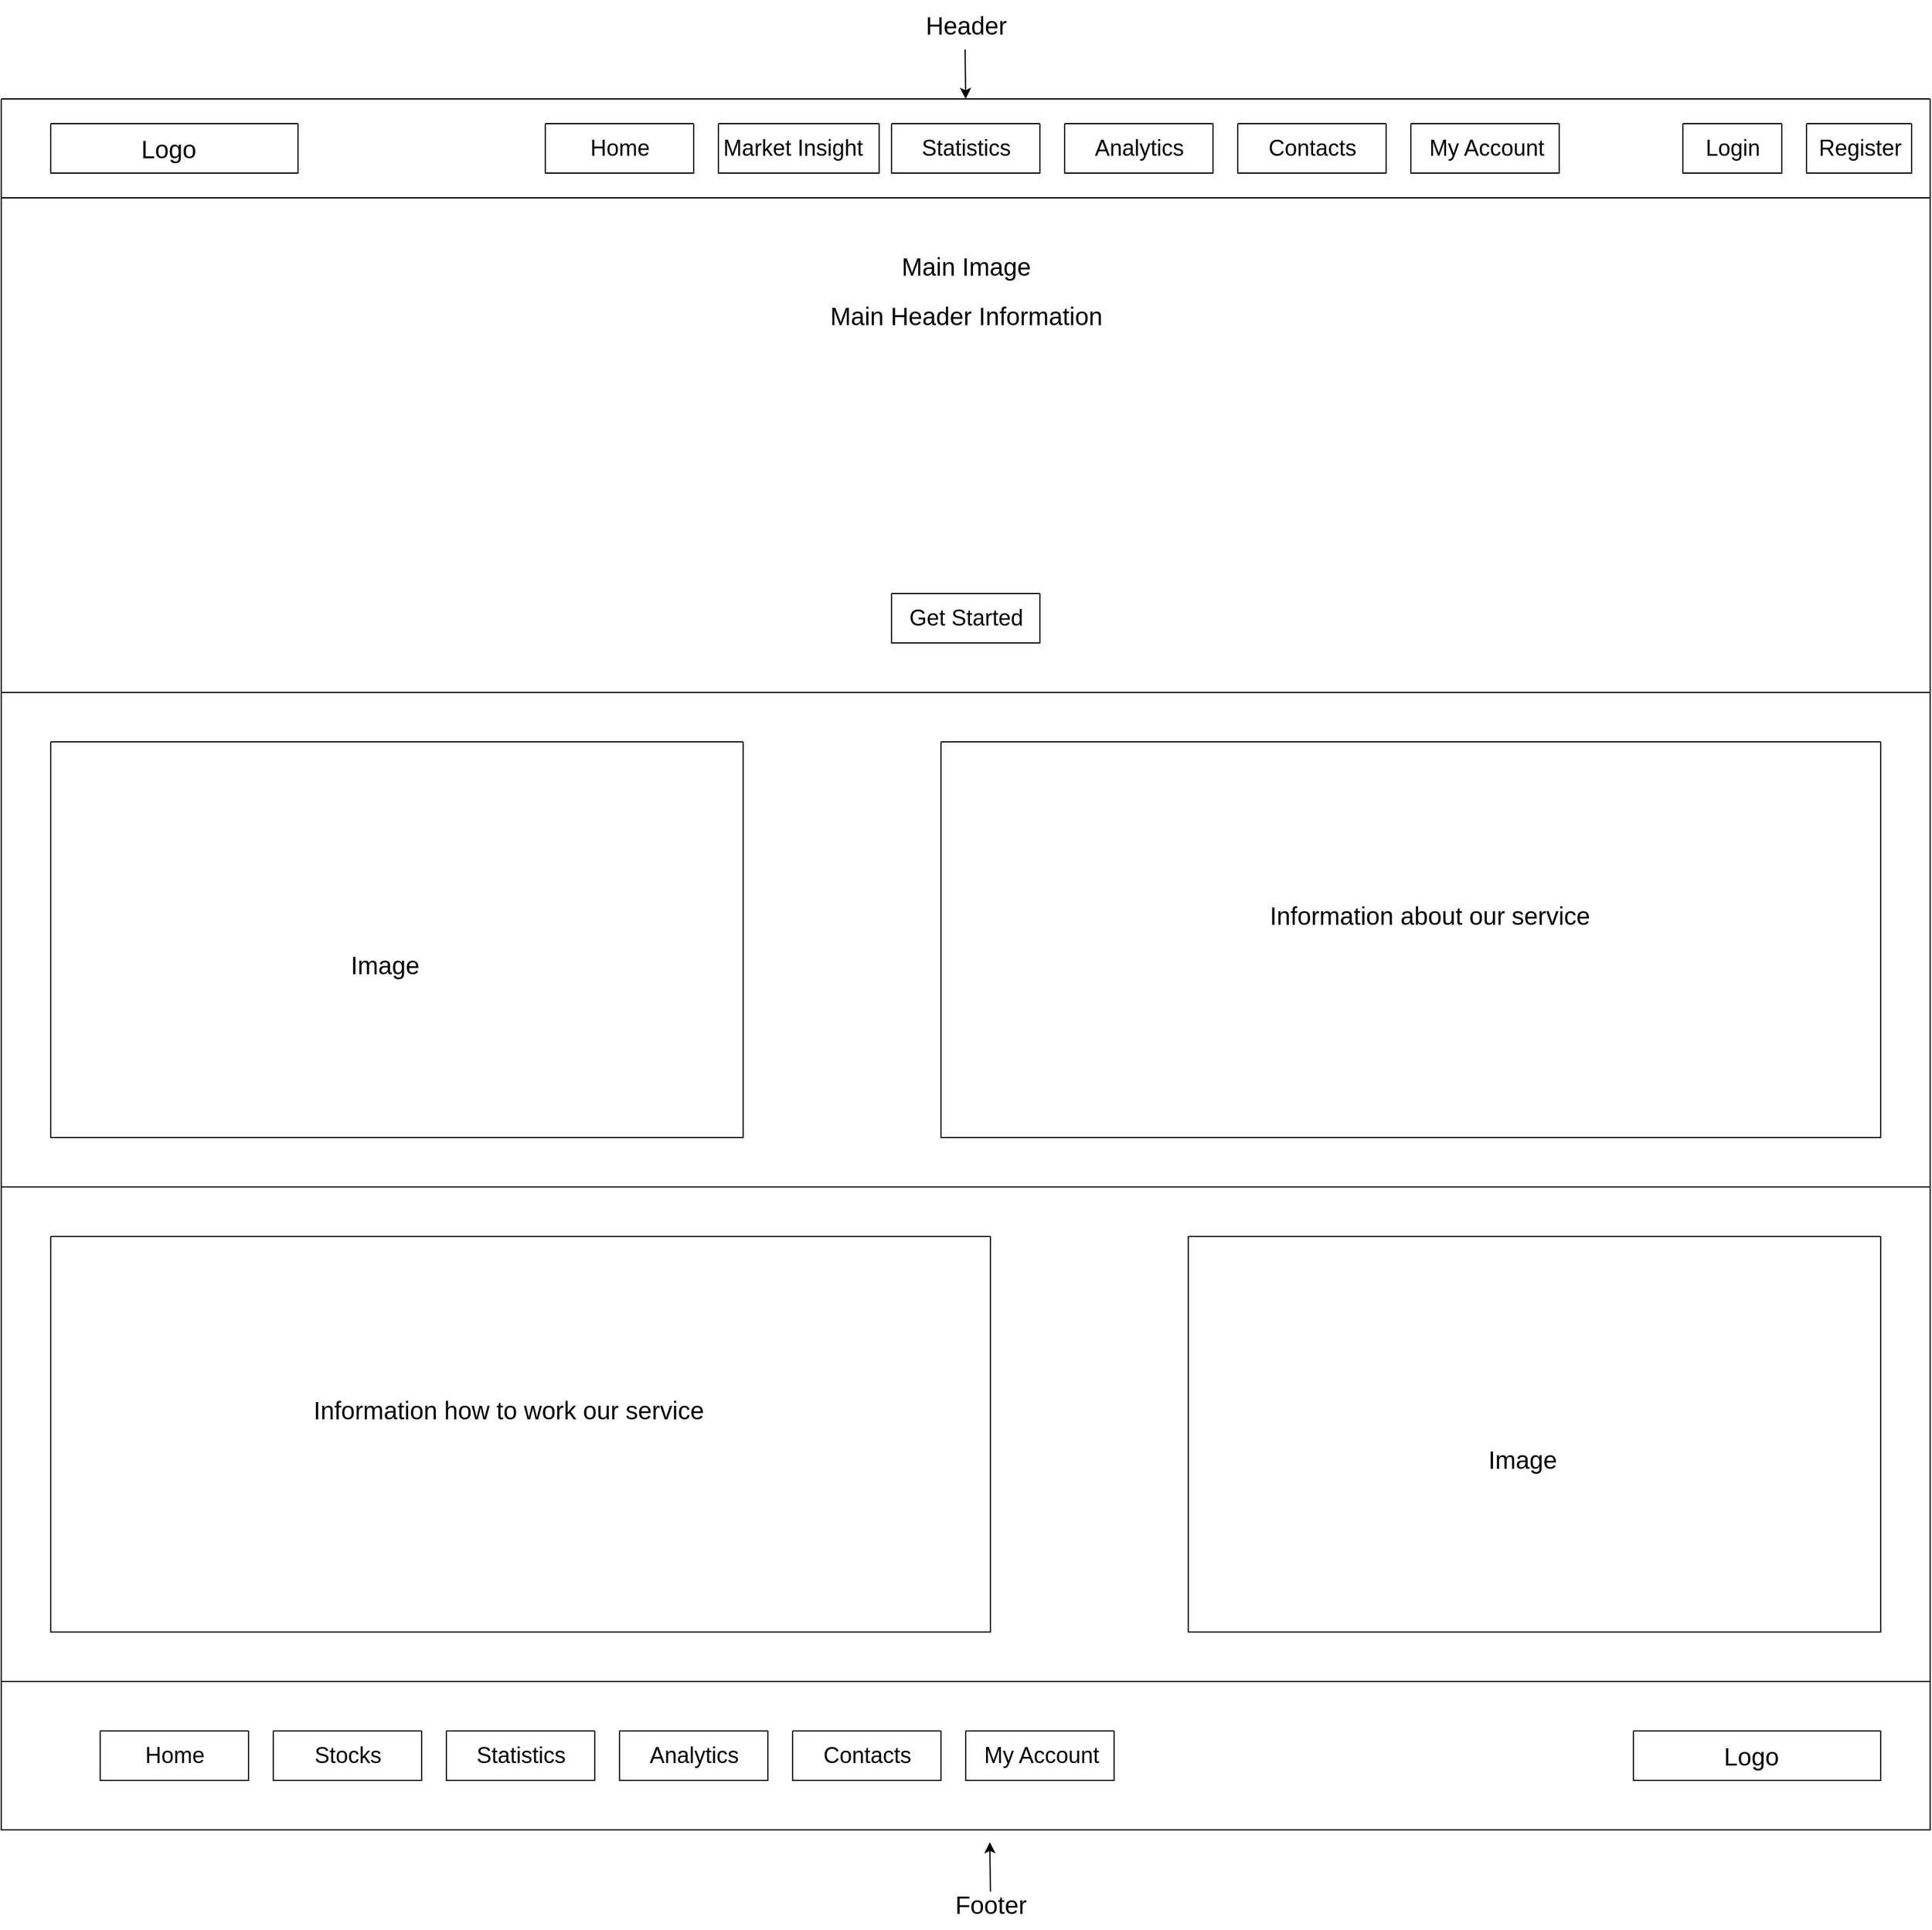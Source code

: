 <mxfile version="21.6.5" type="device">
  <diagram name="Страница — 1" id="psLl7jnTGUgsdHVbFT2P">
    <mxGraphModel dx="2060" dy="1182" grid="1" gridSize="10" guides="1" tooltips="1" connect="1" arrows="1" fold="1" page="1" pageScale="1" pageWidth="583" pageHeight="827" math="0" shadow="0">
      <root>
        <mxCell id="0" />
        <mxCell id="1" parent="0" />
        <mxCell id="FViThU8lUvuwxzcd67bD-4" value="" style="swimlane;startSize=0;labelBackgroundColor=none;" parent="1" vertex="1">
          <mxGeometry x="80" y="80" width="1560" height="80" as="geometry" />
        </mxCell>
        <mxCell id="FViThU8lUvuwxzcd67bD-5" value="" style="swimlane;startSize=0;labelBackgroundColor=none;" parent="FViThU8lUvuwxzcd67bD-4" vertex="1">
          <mxGeometry x="40" y="20" width="200" height="40" as="geometry">
            <mxRectangle x="40" y="20" width="50" height="40" as="alternateBounds" />
          </mxGeometry>
        </mxCell>
        <mxCell id="FViThU8lUvuwxzcd67bD-6" value="Logo" style="text;html=1;align=center;verticalAlign=middle;resizable=0;points=[];autosize=1;strokeColor=none;fillColor=none;fontSize=20;labelBackgroundColor=none;" parent="FViThU8lUvuwxzcd67bD-5" vertex="1">
          <mxGeometry x="60" width="70" height="40" as="geometry" />
        </mxCell>
        <mxCell id="FViThU8lUvuwxzcd67bD-14" value="" style="swimlane;startSize=0;labelBackgroundColor=none;" parent="FViThU8lUvuwxzcd67bD-4" vertex="1">
          <mxGeometry x="1460" y="20" width="85" height="40" as="geometry" />
        </mxCell>
        <mxCell id="FViThU8lUvuwxzcd67bD-15" value="Register" style="text;html=1;align=center;verticalAlign=middle;resizable=0;points=[];autosize=1;strokeColor=none;fillColor=none;fontSize=18;labelBackgroundColor=none;" parent="FViThU8lUvuwxzcd67bD-14" vertex="1">
          <mxGeometry x="-2.5" width="90" height="40" as="geometry" />
        </mxCell>
        <mxCell id="FViThU8lUvuwxzcd67bD-16" value="" style="swimlane;startSize=0;labelBackgroundColor=none;" parent="FViThU8lUvuwxzcd67bD-4" vertex="1">
          <mxGeometry x="1360" y="20" width="80" height="40" as="geometry" />
        </mxCell>
        <mxCell id="FViThU8lUvuwxzcd67bD-19" value="Login" style="text;html=1;align=center;verticalAlign=middle;resizable=0;points=[];autosize=1;strokeColor=none;fillColor=none;fontSize=18;labelBackgroundColor=none;" parent="FViThU8lUvuwxzcd67bD-16" vertex="1">
          <mxGeometry x="5" width="70" height="40" as="geometry" />
        </mxCell>
        <mxCell id="FViThU8lUvuwxzcd67bD-25" value="" style="swimlane;startSize=0;labelBackgroundColor=none;" parent="FViThU8lUvuwxzcd67bD-4" vertex="1">
          <mxGeometry x="440" y="20" width="120" height="40" as="geometry" />
        </mxCell>
        <mxCell id="FViThU8lUvuwxzcd67bD-26" value="Home" style="text;html=1;align=center;verticalAlign=middle;resizable=0;points=[];autosize=1;strokeColor=none;fillColor=none;fontSize=18;labelBackgroundColor=none;" parent="FViThU8lUvuwxzcd67bD-25" vertex="1">
          <mxGeometry x="25" width="70" height="40" as="geometry" />
        </mxCell>
        <mxCell id="FViThU8lUvuwxzcd67bD-27" value="" style="swimlane;startSize=0;labelBackgroundColor=none;" parent="FViThU8lUvuwxzcd67bD-4" vertex="1">
          <mxGeometry x="580" y="20" width="130" height="40" as="geometry" />
        </mxCell>
        <mxCell id="i47e4DrwkOqDe63r8cLk-1" value="&lt;font style=&quot;font-size: 18px;&quot;&gt;Market Insight&lt;/font&gt;" style="text;html=1;align=center;verticalAlign=middle;resizable=0;points=[];autosize=1;strokeColor=none;fillColor=none;" parent="FViThU8lUvuwxzcd67bD-27" vertex="1">
          <mxGeometry x="-10" width="140" height="40" as="geometry" />
        </mxCell>
        <mxCell id="FViThU8lUvuwxzcd67bD-28" value="" style="swimlane;startSize=0;labelBackgroundColor=none;" parent="FViThU8lUvuwxzcd67bD-4" vertex="1">
          <mxGeometry x="720" y="20" width="120" height="40" as="geometry" />
        </mxCell>
        <mxCell id="i47e4DrwkOqDe63r8cLk-2" value="&lt;font style=&quot;font-size: 18px;&quot;&gt;Statistics&lt;/font&gt;" style="text;html=1;align=center;verticalAlign=middle;resizable=0;points=[];autosize=1;strokeColor=none;fillColor=none;" parent="FViThU8lUvuwxzcd67bD-28" vertex="1">
          <mxGeometry x="10" width="100" height="40" as="geometry" />
        </mxCell>
        <mxCell id="FViThU8lUvuwxzcd67bD-29" value="" style="swimlane;startSize=0;labelBackgroundColor=none;" parent="FViThU8lUvuwxzcd67bD-4" vertex="1">
          <mxGeometry x="860" y="20" width="120" height="40" as="geometry" />
        </mxCell>
        <mxCell id="i47e4DrwkOqDe63r8cLk-3" value="&lt;font style=&quot;font-size: 18px;&quot;&gt;Analytics&lt;/font&gt;" style="text;html=1;align=center;verticalAlign=middle;resizable=0;points=[];autosize=1;strokeColor=none;fillColor=none;" parent="FViThU8lUvuwxzcd67bD-29" vertex="1">
          <mxGeometry x="10" width="100" height="40" as="geometry" />
        </mxCell>
        <mxCell id="FViThU8lUvuwxzcd67bD-30" value="" style="swimlane;startSize=0;labelBackgroundColor=none;" parent="FViThU8lUvuwxzcd67bD-4" vertex="1">
          <mxGeometry x="1000" y="20" width="120" height="40" as="geometry" />
        </mxCell>
        <mxCell id="FViThU8lUvuwxzcd67bD-31" value="Contacts" style="text;html=1;align=center;verticalAlign=middle;resizable=0;points=[];autosize=1;strokeColor=none;fillColor=none;fontSize=18;labelBackgroundColor=none;" parent="FViThU8lUvuwxzcd67bD-30" vertex="1">
          <mxGeometry x="15" width="90" height="40" as="geometry" />
        </mxCell>
        <mxCell id="FViThU8lUvuwxzcd67bD-52" value="" style="swimlane;startSize=0;labelBackgroundColor=none;" parent="FViThU8lUvuwxzcd67bD-4" vertex="1">
          <mxGeometry x="1140" y="20" width="120" height="40" as="geometry" />
        </mxCell>
        <mxCell id="FViThU8lUvuwxzcd67bD-53" value="&lt;font style=&quot;font-size: 18px;&quot;&gt;My Account&lt;/font&gt;" style="text;html=1;align=center;verticalAlign=middle;resizable=0;points=[];autosize=1;strokeColor=none;fillColor=none;labelBackgroundColor=none;" parent="FViThU8lUvuwxzcd67bD-52" vertex="1">
          <mxGeometry x="1" width="120" height="40" as="geometry" />
        </mxCell>
        <mxCell id="FViThU8lUvuwxzcd67bD-10" value="Header" style="text;html=1;align=center;verticalAlign=middle;resizable=0;points=[];autosize=1;strokeColor=none;fillColor=none;fontSize=20;labelBackgroundColor=none;" parent="1" vertex="1">
          <mxGeometry x="815" width="90" height="40" as="geometry" />
        </mxCell>
        <mxCell id="FViThU8lUvuwxzcd67bD-13" value="" style="endArrow=classic;html=1;rounded=0;labelBackgroundColor=none;fontColor=default;" parent="1" edge="1">
          <mxGeometry width="50" height="50" relative="1" as="geometry">
            <mxPoint x="859.5" y="40" as="sourcePoint" />
            <mxPoint x="860" y="80" as="targetPoint" />
          </mxGeometry>
        </mxCell>
        <mxCell id="FViThU8lUvuwxzcd67bD-32" value="" style="swimlane;startSize=0;labelBackgroundColor=none;" parent="1" vertex="1">
          <mxGeometry x="80" y="160" width="1560" height="400" as="geometry" />
        </mxCell>
        <mxCell id="FViThU8lUvuwxzcd67bD-33" value="&lt;font style=&quot;font-size: 20px;&quot;&gt;Main Image&lt;/font&gt;" style="text;html=1;align=center;verticalAlign=middle;resizable=0;points=[];autosize=1;strokeColor=none;fillColor=none;labelBackgroundColor=none;" parent="FViThU8lUvuwxzcd67bD-32" vertex="1">
          <mxGeometry x="715" y="35" width="130" height="40" as="geometry" />
        </mxCell>
        <mxCell id="FViThU8lUvuwxzcd67bD-34" value="&lt;font style=&quot;font-size: 20px;&quot;&gt;Main Header Information&lt;/font&gt;" style="text;html=1;align=center;verticalAlign=middle;resizable=0;points=[];autosize=1;strokeColor=none;fillColor=none;labelBackgroundColor=none;" parent="FViThU8lUvuwxzcd67bD-32" vertex="1">
          <mxGeometry x="660" y="75" width="240" height="40" as="geometry" />
        </mxCell>
        <mxCell id="FViThU8lUvuwxzcd67bD-35" value="" style="swimlane;startSize=0;labelBackgroundColor=none;" parent="FViThU8lUvuwxzcd67bD-32" vertex="1">
          <mxGeometry x="720" y="320" width="120" height="40" as="geometry" />
        </mxCell>
        <mxCell id="FViThU8lUvuwxzcd67bD-36" value="&lt;font style=&quot;font-size: 18px;&quot;&gt;Get Started&lt;/font&gt;" style="text;html=1;align=center;verticalAlign=middle;resizable=0;points=[];autosize=1;strokeColor=none;fillColor=none;labelBackgroundColor=none;" parent="FViThU8lUvuwxzcd67bD-35" vertex="1">
          <mxGeometry width="120" height="40" as="geometry" />
        </mxCell>
        <mxCell id="FViThU8lUvuwxzcd67bD-37" value="" style="swimlane;startSize=0;labelBackgroundColor=none;" parent="1" vertex="1">
          <mxGeometry x="80" y="560" width="1560" height="400" as="geometry" />
        </mxCell>
        <mxCell id="FViThU8lUvuwxzcd67bD-39" value="" style="swimlane;startSize=0;labelBackgroundColor=none;" parent="FViThU8lUvuwxzcd67bD-37" vertex="1">
          <mxGeometry x="40" y="40" width="560" height="320" as="geometry" />
        </mxCell>
        <mxCell id="FViThU8lUvuwxzcd67bD-40" value="&lt;font style=&quot;font-size: 20px;&quot;&gt;Image&lt;/font&gt;" style="text;html=1;align=center;verticalAlign=middle;resizable=0;points=[];autosize=1;strokeColor=none;fillColor=none;labelBackgroundColor=none;" parent="FViThU8lUvuwxzcd67bD-39" vertex="1">
          <mxGeometry x="230" y="160" width="80" height="40" as="geometry" />
        </mxCell>
        <mxCell id="FViThU8lUvuwxzcd67bD-41" value="" style="swimlane;startSize=0;labelBackgroundColor=none;" parent="FViThU8lUvuwxzcd67bD-37" vertex="1">
          <mxGeometry x="760" y="40" width="760" height="320" as="geometry" />
        </mxCell>
        <mxCell id="FViThU8lUvuwxzcd67bD-42" value="&lt;font style=&quot;font-size: 20px;&quot;&gt;Information about our service&lt;/font&gt;" style="text;html=1;align=center;verticalAlign=middle;resizable=0;points=[];autosize=1;strokeColor=none;fillColor=none;labelBackgroundColor=none;" parent="FViThU8lUvuwxzcd67bD-41" vertex="1">
          <mxGeometry x="255" y="120" width="280" height="40" as="geometry" />
        </mxCell>
        <mxCell id="FViThU8lUvuwxzcd67bD-43" value="" style="swimlane;startSize=0;labelBackgroundColor=none;" parent="1" vertex="1">
          <mxGeometry x="80" y="960" width="1560" height="400" as="geometry" />
        </mxCell>
        <mxCell id="FViThU8lUvuwxzcd67bD-44" value="" style="swimlane;startSize=0;labelBackgroundColor=none;" parent="FViThU8lUvuwxzcd67bD-43" vertex="1">
          <mxGeometry x="960" y="40" width="560" height="320" as="geometry" />
        </mxCell>
        <mxCell id="FViThU8lUvuwxzcd67bD-45" value="&lt;font style=&quot;font-size: 20px;&quot;&gt;Image&lt;/font&gt;" style="text;html=1;align=center;verticalAlign=middle;resizable=0;points=[];autosize=1;strokeColor=none;fillColor=none;labelBackgroundColor=none;" parent="FViThU8lUvuwxzcd67bD-44" vertex="1">
          <mxGeometry x="230" y="160" width="80" height="40" as="geometry" />
        </mxCell>
        <mxCell id="FViThU8lUvuwxzcd67bD-46" value="" style="swimlane;startSize=0;labelBackgroundColor=none;" parent="FViThU8lUvuwxzcd67bD-43" vertex="1">
          <mxGeometry x="40" y="40" width="760" height="320" as="geometry" />
        </mxCell>
        <mxCell id="FViThU8lUvuwxzcd67bD-47" value="&lt;font style=&quot;font-size: 20px;&quot;&gt;Information how to work our service&lt;/font&gt;" style="text;html=1;align=center;verticalAlign=middle;resizable=0;points=[];autosize=1;strokeColor=none;fillColor=none;labelBackgroundColor=none;" parent="FViThU8lUvuwxzcd67bD-46" vertex="1">
          <mxGeometry x="200" y="120" width="340" height="40" as="geometry" />
        </mxCell>
        <mxCell id="FViThU8lUvuwxzcd67bD-48" value="" style="swimlane;startSize=0;labelBackgroundColor=none;" parent="1" vertex="1">
          <mxGeometry x="80" y="1360" width="1560" height="120" as="geometry" />
        </mxCell>
        <mxCell id="FViThU8lUvuwxzcd67bD-54" value="" style="swimlane;startSize=0;labelBackgroundColor=none;" parent="FViThU8lUvuwxzcd67bD-48" vertex="1">
          <mxGeometry x="1320" y="40" width="200" height="40" as="geometry">
            <mxRectangle x="40" y="20" width="50" height="40" as="alternateBounds" />
          </mxGeometry>
        </mxCell>
        <mxCell id="FViThU8lUvuwxzcd67bD-55" value="Logo" style="text;html=1;align=center;verticalAlign=middle;resizable=0;points=[];autosize=1;strokeColor=none;fillColor=none;fontSize=20;labelBackgroundColor=none;" parent="FViThU8lUvuwxzcd67bD-54" vertex="1">
          <mxGeometry x="60" width="70" height="40" as="geometry" />
        </mxCell>
        <mxCell id="FViThU8lUvuwxzcd67bD-56" value="" style="swimlane;startSize=0;labelBackgroundColor=none;" parent="FViThU8lUvuwxzcd67bD-48" vertex="1">
          <mxGeometry x="80" y="40" width="120" height="40" as="geometry" />
        </mxCell>
        <mxCell id="FViThU8lUvuwxzcd67bD-57" value="Home" style="text;html=1;align=center;verticalAlign=middle;resizable=0;points=[];autosize=1;strokeColor=none;fillColor=none;fontSize=18;labelBackgroundColor=none;" parent="FViThU8lUvuwxzcd67bD-56" vertex="1">
          <mxGeometry x="25" width="70" height="40" as="geometry" />
        </mxCell>
        <mxCell id="FViThU8lUvuwxzcd67bD-58" value="" style="swimlane;startSize=0;labelBackgroundColor=none;" parent="FViThU8lUvuwxzcd67bD-48" vertex="1">
          <mxGeometry x="220" y="40" width="120" height="40" as="geometry" />
        </mxCell>
        <mxCell id="i47e4DrwkOqDe63r8cLk-5" value="&lt;font style=&quot;font-size: 18px;&quot;&gt;Stocks&lt;/font&gt;" style="text;html=1;align=center;verticalAlign=middle;resizable=0;points=[];autosize=1;strokeColor=none;fillColor=none;" parent="FViThU8lUvuwxzcd67bD-58" vertex="1">
          <mxGeometry x="20" width="80" height="40" as="geometry" />
        </mxCell>
        <mxCell id="FViThU8lUvuwxzcd67bD-59" value="" style="swimlane;startSize=0;labelBackgroundColor=none;" parent="FViThU8lUvuwxzcd67bD-48" vertex="1">
          <mxGeometry x="360" y="40" width="120" height="40" as="geometry" />
        </mxCell>
        <mxCell id="i47e4DrwkOqDe63r8cLk-6" value="&lt;font style=&quot;font-size: 18px;&quot;&gt;Statistics&lt;/font&gt;" style="text;html=1;align=center;verticalAlign=middle;resizable=0;points=[];autosize=1;strokeColor=none;fillColor=none;" parent="FViThU8lUvuwxzcd67bD-59" vertex="1">
          <mxGeometry x="10" width="100" height="40" as="geometry" />
        </mxCell>
        <mxCell id="FViThU8lUvuwxzcd67bD-60" value="" style="swimlane;startSize=0;labelBackgroundColor=none;" parent="FViThU8lUvuwxzcd67bD-48" vertex="1">
          <mxGeometry x="500" y="40" width="120" height="40" as="geometry" />
        </mxCell>
        <mxCell id="i47e4DrwkOqDe63r8cLk-7" value="&lt;font style=&quot;font-size: 18px;&quot;&gt;Analytics&lt;/font&gt;" style="text;html=1;align=center;verticalAlign=middle;resizable=0;points=[];autosize=1;strokeColor=none;fillColor=none;" parent="FViThU8lUvuwxzcd67bD-60" vertex="1">
          <mxGeometry x="10" width="100" height="40" as="geometry" />
        </mxCell>
        <mxCell id="FViThU8lUvuwxzcd67bD-61" value="" style="swimlane;startSize=0;labelBackgroundColor=none;" parent="FViThU8lUvuwxzcd67bD-48" vertex="1">
          <mxGeometry x="640" y="40" width="120" height="40" as="geometry" />
        </mxCell>
        <mxCell id="FViThU8lUvuwxzcd67bD-62" value="Contacts" style="text;html=1;align=center;verticalAlign=middle;resizable=0;points=[];autosize=1;strokeColor=none;fillColor=none;fontSize=18;labelBackgroundColor=none;" parent="FViThU8lUvuwxzcd67bD-61" vertex="1">
          <mxGeometry x="15" width="90" height="40" as="geometry" />
        </mxCell>
        <mxCell id="FViThU8lUvuwxzcd67bD-63" value="" style="swimlane;startSize=0;labelBackgroundColor=none;" parent="FViThU8lUvuwxzcd67bD-48" vertex="1">
          <mxGeometry x="780" y="40" width="120" height="40" as="geometry" />
        </mxCell>
        <mxCell id="FViThU8lUvuwxzcd67bD-64" value="&lt;font style=&quot;font-size: 18px;&quot;&gt;My Account&lt;/font&gt;" style="text;html=1;align=center;verticalAlign=middle;resizable=0;points=[];autosize=1;strokeColor=none;fillColor=none;labelBackgroundColor=none;" parent="FViThU8lUvuwxzcd67bD-63" vertex="1">
          <mxGeometry x="1" width="120" height="40" as="geometry" />
        </mxCell>
        <mxCell id="FViThU8lUvuwxzcd67bD-49" value="&lt;font style=&quot;font-size: 20px;&quot;&gt;Footer&lt;/font&gt;" style="text;html=1;align=center;verticalAlign=middle;resizable=0;points=[];autosize=1;strokeColor=none;fillColor=none;labelBackgroundColor=none;" parent="1" vertex="1">
          <mxGeometry x="840" y="1520" width="80" height="40" as="geometry" />
        </mxCell>
        <mxCell id="FViThU8lUvuwxzcd67bD-50" value="" style="endArrow=classic;html=1;rounded=0;labelBackgroundColor=none;fontColor=default;" parent="1" edge="1">
          <mxGeometry width="50" height="50" relative="1" as="geometry">
            <mxPoint x="880" y="1530" as="sourcePoint" />
            <mxPoint x="879.5" y="1490" as="targetPoint" />
          </mxGeometry>
        </mxCell>
      </root>
    </mxGraphModel>
  </diagram>
</mxfile>
